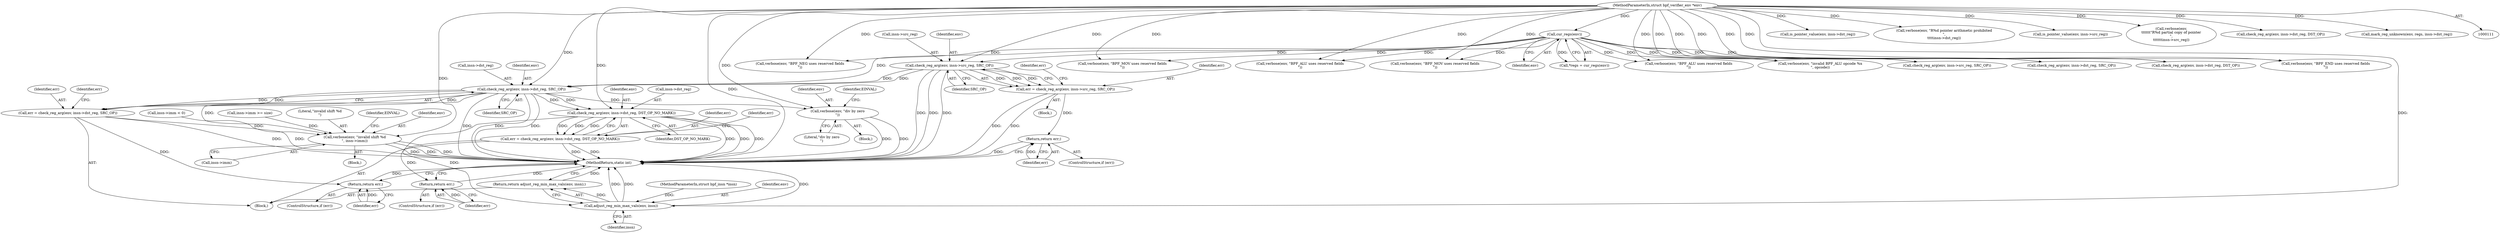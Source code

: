 digraph "0_linux_0c17d1d2c61936401f4702e1846e2c19b200f958_0@pointer" {
"1000491" [label="(Call,check_reg_arg(env, insn->src_reg, SRC_OP))"];
"1000118" [label="(Call,cur_regs(env))"];
"1000112" [label="(MethodParameterIn,struct bpf_verifier_env *env)"];
"1000489" [label="(Call,err = check_reg_arg(env, insn->src_reg, SRC_OP))"];
"1000499" [label="(Return,return err;)"];
"1000524" [label="(Call,check_reg_arg(env, insn->dst_reg, SRC_OP))"];
"1000522" [label="(Call,err = check_reg_arg(env, insn->dst_reg, SRC_OP))"];
"1000532" [label="(Return,return err;)"];
"1000556" [label="(Call,verbose(env, \"div by zero\n\"))"];
"1000607" [label="(Call,verbose(env, \"invalid shift %d\n\", insn->imm))"];
"1000618" [label="(Call,check_reg_arg(env, insn->dst_reg, DST_OP_NO_MARK))"];
"1000616" [label="(Call,err = check_reg_arg(env, insn->dst_reg, DST_OP_NO_MARK))"];
"1000626" [label="(Return,return err;)"];
"1000629" [label="(Call,adjust_reg_min_max_vals(env, insn))"];
"1000628" [label="(Return,return adjust_reg_min_max_vals(env, insn);)"];
"1000529" [label="(Identifier,SRC_OP)"];
"1000168" [label="(Call,verbose(env, \"BPF_NEG uses reserved fields\n\"))"];
"1000287" [label="(Call,verbose(env, \"BPF_MOV uses reserved fields\n\"))"];
"1000616" [label="(Call,err = check_reg_arg(env, insn->dst_reg, DST_OP_NO_MARK))"];
"1000624" [label="(ControlStructure,if (err))"];
"1000609" [label="(Literal,\"invalid shift %d\n\")"];
"1000524" [label="(Call,check_reg_arg(env, insn->dst_reg, SRC_OP))"];
"1000558" [label="(Literal,\"div by zero\n\")"];
"1000112" [label="(MethodParameterIn,struct bpf_verifier_env *env)"];
"1000533" [label="(Identifier,err)"];
"1000523" [label="(Identifier,err)"];
"1000516" [label="(Call,verbose(env, \"BPF_ALU uses reserved fields\n\"))"];
"1000119" [label="(Identifier,env)"];
"1000618" [label="(Call,check_reg_arg(env, insn->dst_reg, DST_OP_NO_MARK))"];
"1000499" [label="(Return,return err;)"];
"1000489" [label="(Call,err = check_reg_arg(env, insn->src_reg, SRC_OP))"];
"1000556" [label="(Call,verbose(env, \"div by zero\n\"))"];
"1000615" [label="(Identifier,EINVAL)"];
"1000610" [label="(Call,insn->imm)"];
"1000496" [label="(Identifier,SRC_OP)"];
"1000526" [label="(Call,insn->dst_reg)"];
"1000320" [label="(Call,verbose(env, \"BPF_MOV uses reserved fields\n\"))"];
"1000561" [label="(Identifier,EINVAL)"];
"1000617" [label="(Identifier,err)"];
"1000328" [label="(Call,check_reg_arg(env, insn->dst_reg, DST_OP))"];
"1000491" [label="(Call,check_reg_arg(env, insn->src_reg, SRC_OP))"];
"1000461" [label="(Block,)"];
"1000113" [label="(MethodParameterIn,struct bpf_insn *insn)"];
"1000483" [label="(Call,verbose(env, \"BPF_ALU uses reserved fields\n\"))"];
"1000630" [label="(Identifier,env)"];
"1000453" [label="(Call,verbose(env, \"invalid BPF_ALU opcode %x\n\", opcode))"];
"1000233" [label="(Call,is_pointer_value(env, insn->dst_reg))"];
"1000522" [label="(Call,err = check_reg_arg(env, insn->dst_reg, SRC_OP))"];
"1000493" [label="(Call,insn->src_reg)"];
"1000497" [label="(ControlStructure,if (err))"];
"1000625" [label="(Identifier,err)"];
"1000239" [label="(Call,verbose(env, \"R%d pointer arithmetic prohibited\n\",\n\t\t\t\tinsn->dst_reg))"];
"1000627" [label="(Identifier,err)"];
"1000377" [label="(Call,is_pointer_value(env, insn->src_reg))"];
"1000631" [label="(Identifier,insn)"];
"1000620" [label="(Call,insn->dst_reg)"];
"1000383" [label="(Call,verbose(env,\n\t\t\t\t\t\t\"R%d partial copy of pointer\n\",\n\t\t\t\t\t\tinsn->src_reg))"];
"1000607" [label="(Call,verbose(env, \"invalid shift %d\n\", insn->imm))"];
"1000628" [label="(Return,return adjust_reg_min_max_vals(env, insn);)"];
"1000557" [label="(Identifier,env)"];
"1000295" [label="(Call,check_reg_arg(env, insn->src_reg, SRC_OP))"];
"1000555" [label="(Block,)"];
"1000250" [label="(Call,check_reg_arg(env, insn->dst_reg, DST_OP))"];
"1000629" [label="(Call,adjust_reg_min_max_vals(env, insn))"];
"1000116" [label="(Call,*regs = cur_regs(env))"];
"1000608" [label="(Identifier,env)"];
"1000596" [label="(Call,insn->imm < 0)"];
"1000530" [label="(ControlStructure,if (err))"];
"1000619" [label="(Identifier,env)"];
"1000222" [label="(Call,check_reg_arg(env, insn->dst_reg, SRC_OP))"];
"1000634" [label="(MethodReturn,static int)"];
"1000118" [label="(Call,cur_regs(env))"];
"1000392" [label="(Call,mark_reg_unknown(env, regs, insn->dst_reg))"];
"1000525" [label="(Identifier,env)"];
"1000606" [label="(Block,)"];
"1000498" [label="(Identifier,err)"];
"1000492" [label="(Identifier,env)"];
"1000500" [label="(Identifier,err)"];
"1000623" [label="(Identifier,DST_OP_NO_MARK)"];
"1000490" [label="(Identifier,err)"];
"1000469" [label="(Block,)"];
"1000626" [label="(Return,return err;)"];
"1000601" [label="(Call,insn->imm >= size)"];
"1000214" [label="(Call,verbose(env, \"BPF_END uses reserved fields\n\"))"];
"1000532" [label="(Return,return err;)"];
"1000531" [label="(Identifier,err)"];
"1000491" -> "1000489"  [label="AST: "];
"1000491" -> "1000496"  [label="CFG: "];
"1000492" -> "1000491"  [label="AST: "];
"1000493" -> "1000491"  [label="AST: "];
"1000496" -> "1000491"  [label="AST: "];
"1000489" -> "1000491"  [label="CFG: "];
"1000491" -> "1000634"  [label="DDG: "];
"1000491" -> "1000634"  [label="DDG: "];
"1000491" -> "1000634"  [label="DDG: "];
"1000491" -> "1000489"  [label="DDG: "];
"1000491" -> "1000489"  [label="DDG: "];
"1000491" -> "1000489"  [label="DDG: "];
"1000118" -> "1000491"  [label="DDG: "];
"1000112" -> "1000491"  [label="DDG: "];
"1000491" -> "1000524"  [label="DDG: "];
"1000491" -> "1000524"  [label="DDG: "];
"1000118" -> "1000116"  [label="AST: "];
"1000118" -> "1000119"  [label="CFG: "];
"1000119" -> "1000118"  [label="AST: "];
"1000116" -> "1000118"  [label="CFG: "];
"1000118" -> "1000116"  [label="DDG: "];
"1000112" -> "1000118"  [label="DDG: "];
"1000118" -> "1000168"  [label="DDG: "];
"1000118" -> "1000214"  [label="DDG: "];
"1000118" -> "1000222"  [label="DDG: "];
"1000118" -> "1000287"  [label="DDG: "];
"1000118" -> "1000295"  [label="DDG: "];
"1000118" -> "1000320"  [label="DDG: "];
"1000118" -> "1000328"  [label="DDG: "];
"1000118" -> "1000453"  [label="DDG: "];
"1000118" -> "1000483"  [label="DDG: "];
"1000118" -> "1000516"  [label="DDG: "];
"1000118" -> "1000524"  [label="DDG: "];
"1000112" -> "1000111"  [label="AST: "];
"1000112" -> "1000634"  [label="DDG: "];
"1000112" -> "1000168"  [label="DDG: "];
"1000112" -> "1000214"  [label="DDG: "];
"1000112" -> "1000222"  [label="DDG: "];
"1000112" -> "1000233"  [label="DDG: "];
"1000112" -> "1000239"  [label="DDG: "];
"1000112" -> "1000250"  [label="DDG: "];
"1000112" -> "1000287"  [label="DDG: "];
"1000112" -> "1000295"  [label="DDG: "];
"1000112" -> "1000320"  [label="DDG: "];
"1000112" -> "1000328"  [label="DDG: "];
"1000112" -> "1000377"  [label="DDG: "];
"1000112" -> "1000383"  [label="DDG: "];
"1000112" -> "1000392"  [label="DDG: "];
"1000112" -> "1000453"  [label="DDG: "];
"1000112" -> "1000483"  [label="DDG: "];
"1000112" -> "1000516"  [label="DDG: "];
"1000112" -> "1000524"  [label="DDG: "];
"1000112" -> "1000556"  [label="DDG: "];
"1000112" -> "1000607"  [label="DDG: "];
"1000112" -> "1000618"  [label="DDG: "];
"1000112" -> "1000629"  [label="DDG: "];
"1000489" -> "1000469"  [label="AST: "];
"1000490" -> "1000489"  [label="AST: "];
"1000498" -> "1000489"  [label="CFG: "];
"1000489" -> "1000634"  [label="DDG: "];
"1000489" -> "1000634"  [label="DDG: "];
"1000489" -> "1000499"  [label="DDG: "];
"1000499" -> "1000497"  [label="AST: "];
"1000499" -> "1000500"  [label="CFG: "];
"1000500" -> "1000499"  [label="AST: "];
"1000634" -> "1000499"  [label="CFG: "];
"1000499" -> "1000634"  [label="DDG: "];
"1000500" -> "1000499"  [label="DDG: "];
"1000524" -> "1000522"  [label="AST: "];
"1000524" -> "1000529"  [label="CFG: "];
"1000525" -> "1000524"  [label="AST: "];
"1000526" -> "1000524"  [label="AST: "];
"1000529" -> "1000524"  [label="AST: "];
"1000522" -> "1000524"  [label="CFG: "];
"1000524" -> "1000634"  [label="DDG: "];
"1000524" -> "1000634"  [label="DDG: "];
"1000524" -> "1000634"  [label="DDG: "];
"1000524" -> "1000522"  [label="DDG: "];
"1000524" -> "1000522"  [label="DDG: "];
"1000524" -> "1000522"  [label="DDG: "];
"1000524" -> "1000556"  [label="DDG: "];
"1000524" -> "1000607"  [label="DDG: "];
"1000524" -> "1000618"  [label="DDG: "];
"1000524" -> "1000618"  [label="DDG: "];
"1000522" -> "1000461"  [label="AST: "];
"1000523" -> "1000522"  [label="AST: "];
"1000531" -> "1000522"  [label="CFG: "];
"1000522" -> "1000634"  [label="DDG: "];
"1000522" -> "1000634"  [label="DDG: "];
"1000522" -> "1000532"  [label="DDG: "];
"1000532" -> "1000530"  [label="AST: "];
"1000532" -> "1000533"  [label="CFG: "];
"1000533" -> "1000532"  [label="AST: "];
"1000634" -> "1000532"  [label="CFG: "];
"1000532" -> "1000634"  [label="DDG: "];
"1000533" -> "1000532"  [label="DDG: "];
"1000556" -> "1000555"  [label="AST: "];
"1000556" -> "1000558"  [label="CFG: "];
"1000557" -> "1000556"  [label="AST: "];
"1000558" -> "1000556"  [label="AST: "];
"1000561" -> "1000556"  [label="CFG: "];
"1000556" -> "1000634"  [label="DDG: "];
"1000556" -> "1000634"  [label="DDG: "];
"1000607" -> "1000606"  [label="AST: "];
"1000607" -> "1000610"  [label="CFG: "];
"1000608" -> "1000607"  [label="AST: "];
"1000609" -> "1000607"  [label="AST: "];
"1000610" -> "1000607"  [label="AST: "];
"1000615" -> "1000607"  [label="CFG: "];
"1000607" -> "1000634"  [label="DDG: "];
"1000607" -> "1000634"  [label="DDG: "];
"1000607" -> "1000634"  [label="DDG: "];
"1000596" -> "1000607"  [label="DDG: "];
"1000601" -> "1000607"  [label="DDG: "];
"1000618" -> "1000616"  [label="AST: "];
"1000618" -> "1000623"  [label="CFG: "];
"1000619" -> "1000618"  [label="AST: "];
"1000620" -> "1000618"  [label="AST: "];
"1000623" -> "1000618"  [label="AST: "];
"1000616" -> "1000618"  [label="CFG: "];
"1000618" -> "1000634"  [label="DDG: "];
"1000618" -> "1000634"  [label="DDG: "];
"1000618" -> "1000634"  [label="DDG: "];
"1000618" -> "1000616"  [label="DDG: "];
"1000618" -> "1000616"  [label="DDG: "];
"1000618" -> "1000616"  [label="DDG: "];
"1000618" -> "1000629"  [label="DDG: "];
"1000616" -> "1000461"  [label="AST: "];
"1000617" -> "1000616"  [label="AST: "];
"1000625" -> "1000616"  [label="CFG: "];
"1000616" -> "1000634"  [label="DDG: "];
"1000616" -> "1000634"  [label="DDG: "];
"1000616" -> "1000626"  [label="DDG: "];
"1000626" -> "1000624"  [label="AST: "];
"1000626" -> "1000627"  [label="CFG: "];
"1000627" -> "1000626"  [label="AST: "];
"1000634" -> "1000626"  [label="CFG: "];
"1000626" -> "1000634"  [label="DDG: "];
"1000627" -> "1000626"  [label="DDG: "];
"1000629" -> "1000628"  [label="AST: "];
"1000629" -> "1000631"  [label="CFG: "];
"1000630" -> "1000629"  [label="AST: "];
"1000631" -> "1000629"  [label="AST: "];
"1000628" -> "1000629"  [label="CFG: "];
"1000629" -> "1000634"  [label="DDG: "];
"1000629" -> "1000634"  [label="DDG: "];
"1000629" -> "1000634"  [label="DDG: "];
"1000629" -> "1000628"  [label="DDG: "];
"1000113" -> "1000629"  [label="DDG: "];
"1000628" -> "1000461"  [label="AST: "];
"1000634" -> "1000628"  [label="CFG: "];
"1000628" -> "1000634"  [label="DDG: "];
}
